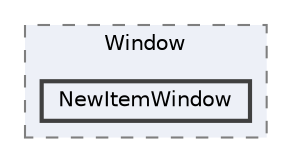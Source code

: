 digraph "202_Lobby_UI/Window/NewItemWindow"
{
 // LATEX_PDF_SIZE
  bgcolor="transparent";
  edge [fontname=Helvetica,fontsize=10,labelfontname=Helvetica,labelfontsize=10];
  node [fontname=Helvetica,fontsize=10,shape=box,height=0.2,width=0.4];
  compound=true
  subgraph clusterdir_8d335397832983c235beb927ab15f84e {
    graph [ bgcolor="#edf0f7", pencolor="grey50", label="Window", fontname=Helvetica,fontsize=10 style="filled,dashed", URL="dir_8d335397832983c235beb927ab15f84e.html",tooltip=""]
  dir_d737d6ce53821910fedda336113495bc [label="NewItemWindow", fillcolor="#edf0f7", color="grey25", style="filled,bold", URL="dir_d737d6ce53821910fedda336113495bc.html",tooltip=""];
  }
}
